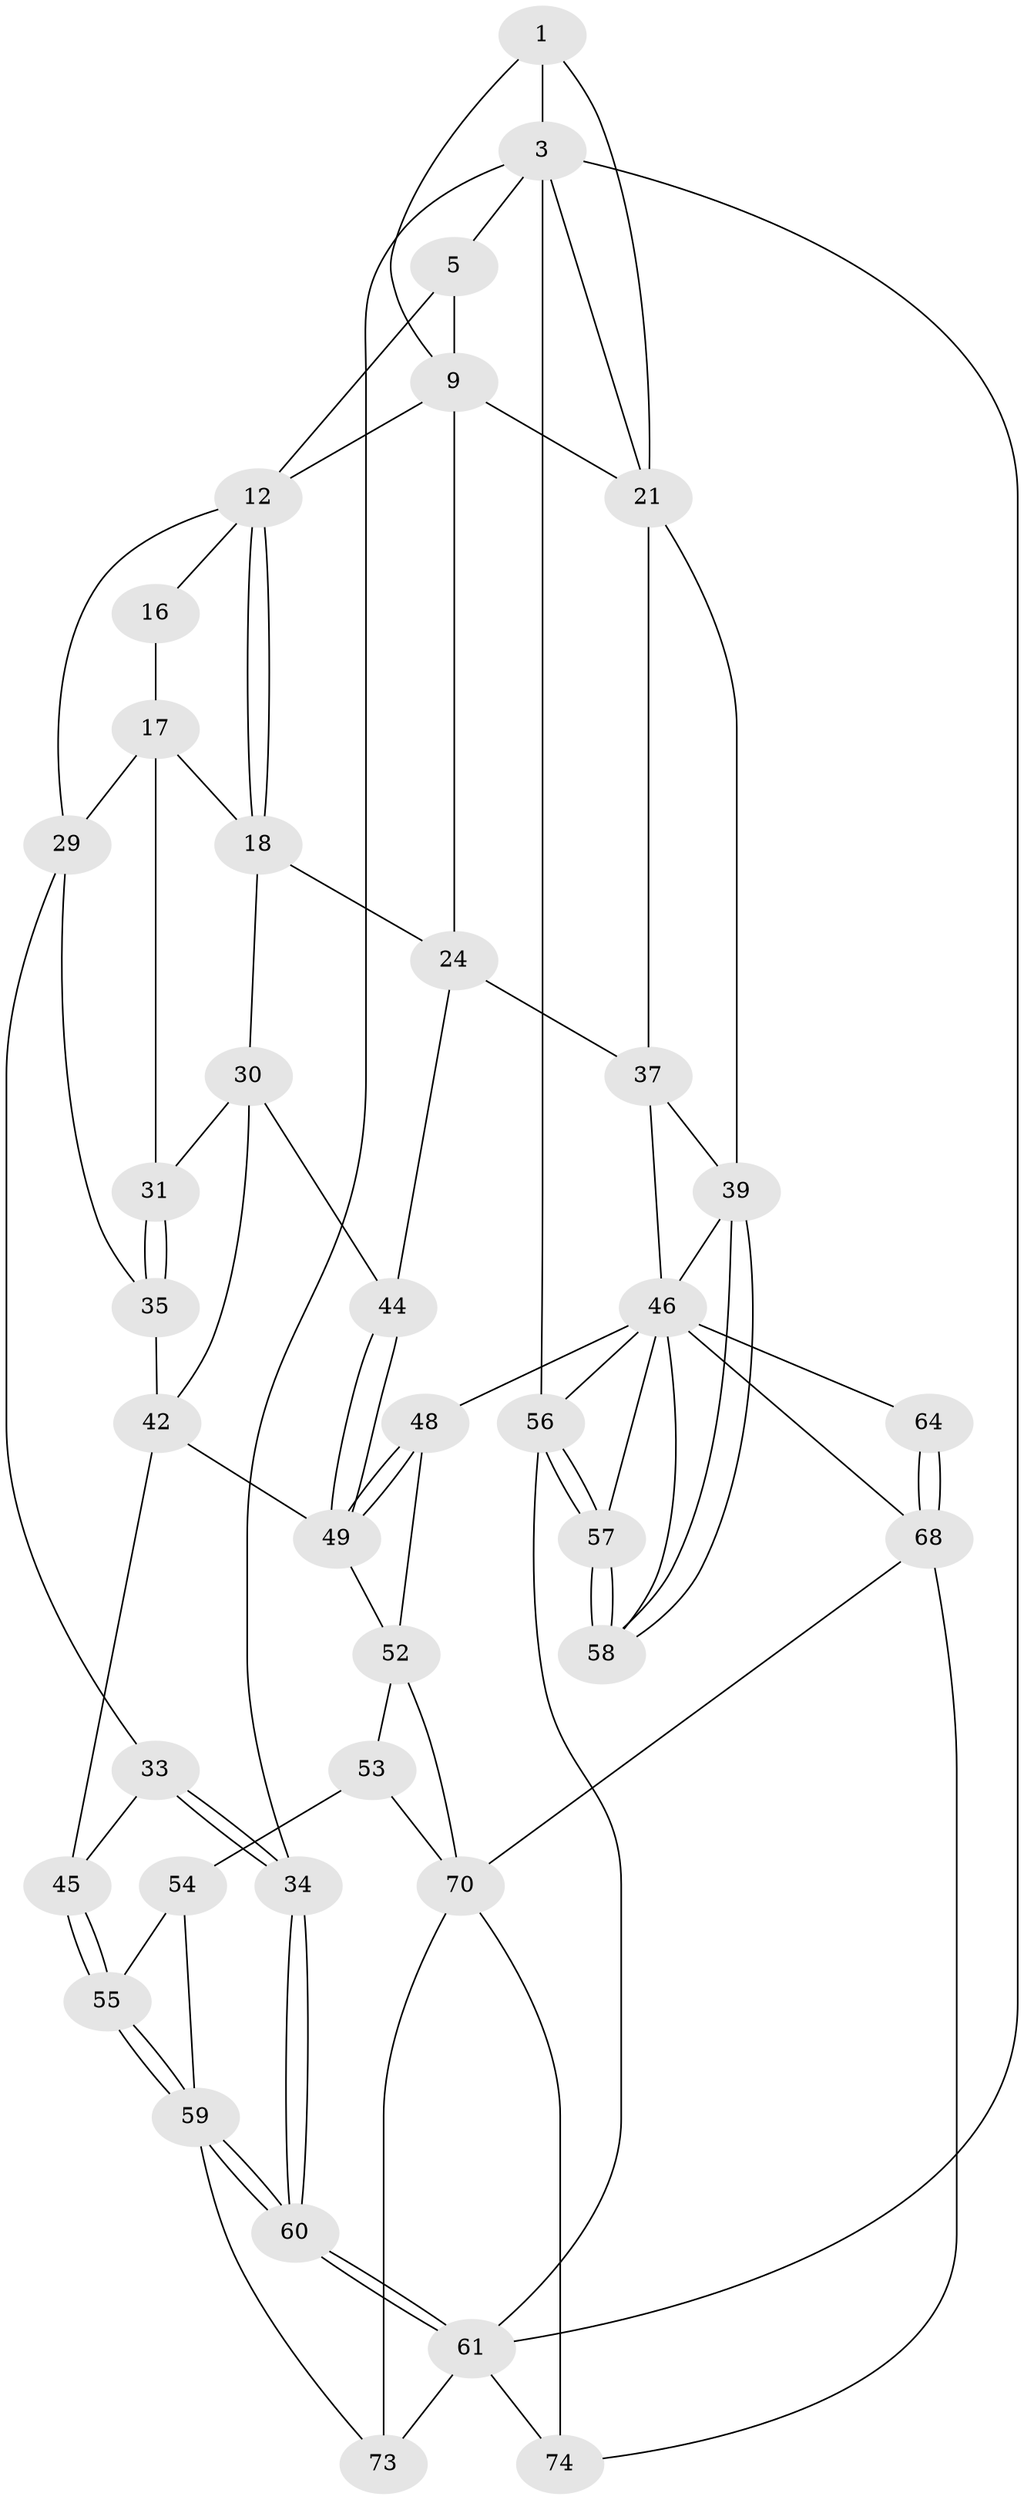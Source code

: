 // original degree distribution, {3: 0.038461538461538464, 6: 0.21794871794871795, 5: 0.5256410256410257, 4: 0.21794871794871795}
// Generated by graph-tools (version 1.1) at 2025/17/03/09/25 04:17:20]
// undirected, 39 vertices, 87 edges
graph export_dot {
graph [start="1"]
  node [color=gray90,style=filled];
  1 [pos="+0.7506602348414521+0",super="+2+7"];
  3 [pos="+1+0",super="+27+4"];
  5 [pos="+0+0",super="+6"];
  9 [pos="+0.6958950231176909+0.12947812669370048",super="+15+10"];
  12 [pos="+0.4163432307537097+0.17766762527516688",super="+13"];
  16 [pos="+0.18916128072297195+0.17178134987724494"];
  17 [pos="+0.25557604697587166+0.2323649081093212",super="+28"];
  18 [pos="+0.41216571379248607+0.18945818328707356",super="+26"];
  21 [pos="+0.785053910955705+0.24754140460611393",super="+22+36"];
  24 [pos="+0.5203491787755627+0.37529089893962303",super="+25"];
  29 [pos="+0.1155176884089659+0.29231099710099717",super="+32"];
  30 [pos="+0.31149951248546703+0.3964712207129878",super="+41"];
  31 [pos="+0.23801492635176832+0.3431934931495318"];
  33 [pos="+0+0.4001335590889595"];
  34 [pos="+0+0.39169913288840497"];
  35 [pos="+0.15900113264288573+0.4101425854865225"];
  37 [pos="+0.7752523000007501+0.451054986442912",super="+38"];
  39 [pos="+1+0.5017617551525215",super="+40"];
  42 [pos="+0.3162906807418035+0.5122013150424822",super="+43"];
  44 [pos="+0.37537153738977264+0.48541988556948806"];
  45 [pos="+0.1329134811716332+0.553587141622138"];
  46 [pos="+0.5817725940035913+0.6123676352570254",super="+47+50"];
  48 [pos="+0.536640990736666+0.6512541287791332"];
  49 [pos="+0.5099190759309066+0.6306699974533763",super="+51"];
  52 [pos="+0.3078545450617752+0.7004582239941084",super="+66"];
  53 [pos="+0.2983480167763356+0.7082170648257211"];
  54 [pos="+0.19165215210325093+0.679037556717145"];
  55 [pos="+0.1239344103839095+0.6309464500091412"];
  56 [pos="+1+1"];
  57 [pos="+1+1"];
  58 [pos="+1+0.699773443138504"];
  59 [pos="+0+0.7553276189089226",super="+67"];
  60 [pos="+0+0.8258590429244671"];
  61 [pos="+0+1",super="+62+77"];
  64 [pos="+0.7738879606515474+0.8092911391057552"];
  68 [pos="+0.5634159333125803+1",super="+69"];
  70 [pos="+0.5177018761681452+0.9146374255513045",super="+71"];
  73 [pos="+0.1831634472672677+0.8670519933499792"];
  74 [pos="+0.5139051648331674+1"];
  1 -- 3 [weight=2];
  1 -- 21;
  1 -- 9;
  3 -- 56;
  3 -- 5;
  3 -- 34;
  3 -- 61;
  3 -- 21;
  5 -- 12;
  5 -- 9;
  9 -- 24;
  9 -- 21;
  9 -- 12;
  12 -- 18;
  12 -- 18;
  12 -- 16;
  12 -- 29;
  16 -- 17;
  17 -- 18;
  17 -- 29;
  17 -- 31;
  18 -- 24;
  18 -- 30;
  21 -- 37;
  21 -- 39;
  24 -- 44;
  24 -- 37;
  29 -- 33;
  29 -- 35;
  30 -- 31;
  30 -- 42;
  30 -- 44;
  31 -- 35;
  31 -- 35;
  33 -- 34;
  33 -- 34;
  33 -- 45;
  34 -- 60;
  34 -- 60;
  35 -- 42;
  37 -- 46;
  37 -- 39;
  39 -- 58;
  39 -- 58;
  39 -- 46;
  42 -- 49;
  42 -- 45;
  44 -- 49;
  44 -- 49;
  45 -- 55;
  45 -- 55;
  46 -- 48;
  46 -- 64 [weight=2];
  46 -- 68;
  46 -- 56;
  46 -- 57;
  46 -- 58;
  48 -- 49;
  48 -- 49;
  48 -- 52;
  49 -- 52;
  52 -- 53;
  52 -- 70;
  53 -- 54;
  53 -- 70;
  54 -- 55;
  54 -- 59;
  55 -- 59;
  55 -- 59;
  56 -- 57;
  56 -- 57;
  56 -- 61;
  57 -- 58;
  57 -- 58;
  59 -- 60;
  59 -- 60;
  59 -- 73;
  60 -- 61;
  60 -- 61;
  61 -- 74;
  61 -- 73;
  64 -- 68;
  64 -- 68;
  68 -- 74;
  68 -- 70;
  70 -- 73;
  70 -- 74;
}
